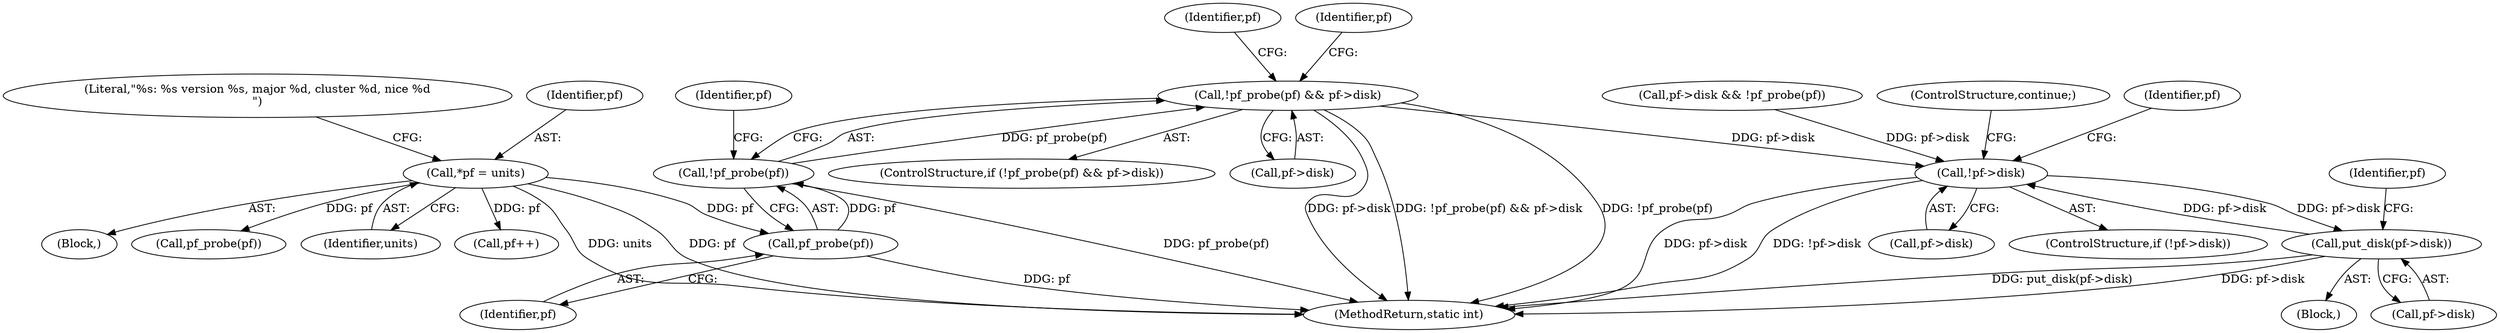 digraph "0_linux_58ccd2d31e502c37e108b285bf3d343eb00c235b@pointer" {
"1000163" [label="(Call,!pf_probe(pf) && pf->disk)"];
"1000164" [label="(Call,!pf_probe(pf))"];
"1000165" [label="(Call,pf_probe(pf))"];
"1000104" [label="(Call,*pf = units)"];
"1000284" [label="(Call,!pf->disk)"];
"1000307" [label="(Call,put_disk(pf->disk))"];
"1000285" [label="(Call,pf->disk)"];
"1000284" [label="(Call,!pf->disk)"];
"1000164" [label="(Call,!pf_probe(pf))"];
"1000181" [label="(Identifier,pf)"];
"1000105" [label="(Identifier,pf)"];
"1000279" [label="(Identifier,pf)"];
"1000163" [label="(Call,!pf_probe(pf) && pf->disk)"];
"1000102" [label="(Block,)"];
"1000244" [label="(Call,pf_probe(pf))"];
"1000110" [label="(Literal,\"%s: %s version %s, major %d, cluster %d, nice %d\n\")"];
"1000288" [label="(ControlStructure,continue;)"];
"1000283" [label="(ControlStructure,if (!pf->disk))"];
"1000106" [label="(Identifier,units)"];
"1000308" [label="(Call,pf->disk)"];
"1000166" [label="(Identifier,pf)"];
"1000162" [label="(ControlStructure,if (!pf_probe(pf) && pf->disk))"];
"1000165" [label="(Call,pf_probe(pf))"];
"1000307" [label="(Call,put_disk(pf->disk))"];
"1000167" [label="(Call,pf->disk)"];
"1000292" [label="(Identifier,pf)"];
"1000173" [label="(Identifier,pf)"];
"1000168" [label="(Identifier,pf)"];
"1000104" [label="(Call,*pf = units)"];
"1000316" [label="(MethodReturn,static int)"];
"1000194" [label="(Call,pf++)"];
"1000239" [label="(Call,pf->disk && !pf_probe(pf))"];
"1000282" [label="(Block,)"];
"1000163" -> "1000162"  [label="AST: "];
"1000163" -> "1000164"  [label="CFG: "];
"1000163" -> "1000167"  [label="CFG: "];
"1000164" -> "1000163"  [label="AST: "];
"1000167" -> "1000163"  [label="AST: "];
"1000173" -> "1000163"  [label="CFG: "];
"1000181" -> "1000163"  [label="CFG: "];
"1000163" -> "1000316"  [label="DDG: !pf_probe(pf)"];
"1000163" -> "1000316"  [label="DDG: pf->disk"];
"1000163" -> "1000316"  [label="DDG: !pf_probe(pf) && pf->disk"];
"1000164" -> "1000163"  [label="DDG: pf_probe(pf)"];
"1000163" -> "1000284"  [label="DDG: pf->disk"];
"1000164" -> "1000165"  [label="CFG: "];
"1000165" -> "1000164"  [label="AST: "];
"1000168" -> "1000164"  [label="CFG: "];
"1000164" -> "1000316"  [label="DDG: pf_probe(pf)"];
"1000165" -> "1000164"  [label="DDG: pf"];
"1000165" -> "1000166"  [label="CFG: "];
"1000166" -> "1000165"  [label="AST: "];
"1000165" -> "1000316"  [label="DDG: pf"];
"1000104" -> "1000165"  [label="DDG: pf"];
"1000104" -> "1000102"  [label="AST: "];
"1000104" -> "1000106"  [label="CFG: "];
"1000105" -> "1000104"  [label="AST: "];
"1000106" -> "1000104"  [label="AST: "];
"1000110" -> "1000104"  [label="CFG: "];
"1000104" -> "1000316"  [label="DDG: pf"];
"1000104" -> "1000316"  [label="DDG: units"];
"1000104" -> "1000194"  [label="DDG: pf"];
"1000104" -> "1000244"  [label="DDG: pf"];
"1000284" -> "1000283"  [label="AST: "];
"1000284" -> "1000285"  [label="CFG: "];
"1000285" -> "1000284"  [label="AST: "];
"1000288" -> "1000284"  [label="CFG: "];
"1000292" -> "1000284"  [label="CFG: "];
"1000284" -> "1000316"  [label="DDG: pf->disk"];
"1000284" -> "1000316"  [label="DDG: !pf->disk"];
"1000239" -> "1000284"  [label="DDG: pf->disk"];
"1000307" -> "1000284"  [label="DDG: pf->disk"];
"1000284" -> "1000307"  [label="DDG: pf->disk"];
"1000307" -> "1000282"  [label="AST: "];
"1000307" -> "1000308"  [label="CFG: "];
"1000308" -> "1000307"  [label="AST: "];
"1000279" -> "1000307"  [label="CFG: "];
"1000307" -> "1000316"  [label="DDG: put_disk(pf->disk)"];
"1000307" -> "1000316"  [label="DDG: pf->disk"];
}
